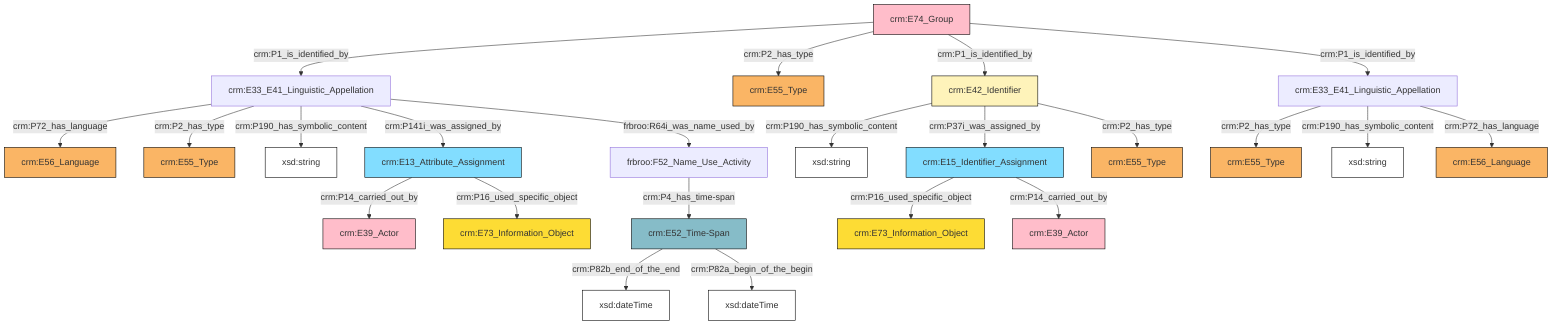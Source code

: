 flowchart TD
classDef Literal fill:#ffffff,stroke:#000000,color:;
classDef Literal_URI fill:#ffffff,stroke:#000000,color:;
classDef crm_E1_CRM_Entity fill:#ffffff,stroke:#000000,color:;
classDef crm_E1_CRM_Entity_URI fill:#ffffff,stroke:#000000,color:;
classDef crm_E2_Temporal_Entity fill:#82ddff,stroke:#000000,color:;
classDef crm_E2_Temporal_Entity_URI fill:#d2effa,stroke:#000000,color:;
classDef crm_E55_Type fill:#fab565,stroke:#000000,color:;
classDef crm_E55_Type_URI fill:#fde7ce,stroke:#000000,color:;
classDef crm_E52_Time-Span fill:#86bcc8,stroke:#000000,color:;
classDef crm_E52_Time-Span_URI fill:#dcebef,stroke:#000000,color:;
classDef crm_E41_Appellation fill:#fef3ba,stroke:#000000,color:;
classDef crm_E41_Appellation_URI fill:#fffae6,stroke:#000000,color:;
classDef crm_E53_Place fill:#94cc7d,stroke:#000000,color:;
classDef crm_E53_Place_URI fill:#e1f1da,stroke:#000000,color:;
classDef crm_E77_Persistent_Item fill:#ffffff,stroke:#000000,color:;
classDef crm_E77_Persistent_Item_URI fill:#ffffff,stroke:#000000,color:;
classDef crm_E28_Conceptual_Object fill:#fddc34,stroke:#000000,color:;
classDef crm_E28_Conceptual_Object_URI fill:#fef6cd,stroke:#000000,color:;
classDef crm_E18_Physical_Thing fill:#c78e66,stroke:#000000,color:;
classDef crm_E18_Physical_Thing_URI fill:#e3c8b5,stroke:#000000,color:;
classDef crm_E39_Actor fill:#ffbdca,stroke:#000000,color:;
classDef crm_E39_Actor_URI fill:#ffe6eb,stroke:#000000,color:;
classDef crm_E54_Dimension fill:#b8b8b8,stroke:#000000,color:;
classDef crm_E54_Dimension_URI fill:#f2f2f2,stroke:#000000,color:;
classDef crm_E92_Spacetime_Volume fill:#cc80ff,stroke:#000000,color:;
classDef crm_E92_Spacetime_Volume_URI fill:#ebccff,stroke:#000000,color:;
classDef crm_E59_Primitive_Value fill:#f0f0f0,stroke:#000000,color:;
classDef crm_E59_Primitive_Value_URI fill:#f2f2f2,stroke:#000000,color:;
classDef crm_PC0_Typed_CRM_Property fill:#ffffff,stroke:#000000,color:;
classDef crm_PC0_Typed_CRM_Property_URI fill:#ffffff,stroke:#000000,color:;
classDef Multi fill:#cccccc,stroke:#000000,color:;
classDef Multi_URI fill:#cccccc,stroke:#000000,color:;
0["crm:E13_Attribute_Assignment"]:::crm_E2_Temporal_Entity -->|crm:P14_carried_out_by| 1["crm:E39_Actor"]:::crm_E39_Actor
6["crm:E74_Group"]:::crm_E39_Actor -->|crm:P1_is_identified_by| 4["crm:E33_E41_Linguistic_Appellation"]:::Default
6["crm:E74_Group"]:::crm_E39_Actor -->|crm:P2_has_type| 7["crm:E55_Type"]:::crm_E55_Type
4["crm:E33_E41_Linguistic_Appellation"]:::Default -->|crm:P72_has_language| 8["crm:E56_Language"]:::crm_E55_Type
14["crm:E33_E41_Linguistic_Appellation"]:::Default -->|crm:P2_has_type| 11["crm:E55_Type"]:::crm_E55_Type
4["crm:E33_E41_Linguistic_Appellation"]:::Default -->|crm:P2_has_type| 16["crm:E55_Type"]:::crm_E55_Type
19["crm:E42_Identifier"]:::crm_E41_Appellation -->|crm:P190_has_symbolic_content| 20["xsd:string"]:::Literal
14["crm:E33_E41_Linguistic_Appellation"]:::Default -->|crm:P190_has_symbolic_content| 23["xsd:string"]:::Literal
24["crm:E15_Identifier_Assignment"]:::crm_E2_Temporal_Entity -->|crm:P16_used_specific_object| 26["crm:E73_Information_Object"]:::crm_E28_Conceptual_Object
19["crm:E42_Identifier"]:::crm_E41_Appellation -->|crm:P37i_was_assigned_by| 24["crm:E15_Identifier_Assignment"]:::crm_E2_Temporal_Entity
6["crm:E74_Group"]:::crm_E39_Actor -->|crm:P1_is_identified_by| 19["crm:E42_Identifier"]:::crm_E41_Appellation
24["crm:E15_Identifier_Assignment"]:::crm_E2_Temporal_Entity -->|crm:P14_carried_out_by| 17["crm:E39_Actor"]:::crm_E39_Actor
6["crm:E74_Group"]:::crm_E39_Actor -->|crm:P1_is_identified_by| 14["crm:E33_E41_Linguistic_Appellation"]:::Default
9["crm:E52_Time-Span"]:::crm_E52_Time-Span -->|crm:P82b_end_of_the_end| 28["xsd:dateTime"]:::Literal
4["crm:E33_E41_Linguistic_Appellation"]:::Default -->|crm:P190_has_symbolic_content| 29["xsd:string"]:::Literal
19["crm:E42_Identifier"]:::crm_E41_Appellation -->|crm:P2_has_type| 21["crm:E55_Type"]:::crm_E55_Type
4["crm:E33_E41_Linguistic_Appellation"]:::Default -->|crm:P141i_was_assigned_by| 0["crm:E13_Attribute_Assignment"]:::crm_E2_Temporal_Entity
14["crm:E33_E41_Linguistic_Appellation"]:::Default -->|crm:P72_has_language| 2["crm:E56_Language"]:::crm_E55_Type
9["crm:E52_Time-Span"]:::crm_E52_Time-Span -->|crm:P82a_begin_of_the_begin| 39["xsd:dateTime"]:::Literal
4["crm:E33_E41_Linguistic_Appellation"]:::Default -->|frbroo:R64i_was_name_used_by| 35["frbroo:F52_Name_Use_Activity"]:::Default
0["crm:E13_Attribute_Assignment"]:::crm_E2_Temporal_Entity -->|crm:P16_used_specific_object| 37["crm:E73_Information_Object"]:::crm_E28_Conceptual_Object
35["frbroo:F52_Name_Use_Activity"]:::Default -->|crm:P4_has_time-span| 9["crm:E52_Time-Span"]:::crm_E52_Time-Span